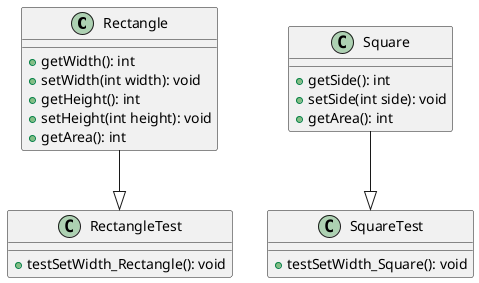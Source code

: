 @startuml example_ref

class Rectangle {
    +getWidth(): int
    +setWidth(int width): void
    +getHeight(): int
    +setHeight(int height): void
    +getArea(): int
}

class Square {
    +getSide(): int
    +setSide(int side): void
    +getArea(): int
}

class SquareTest {
    +testSetWidth_Square(): void
}

class RectangleTest {
    +testSetWidth_Rectangle(): void
}

Rectangle --|> RectangleTest
Square --|> SquareTest

@enduml
